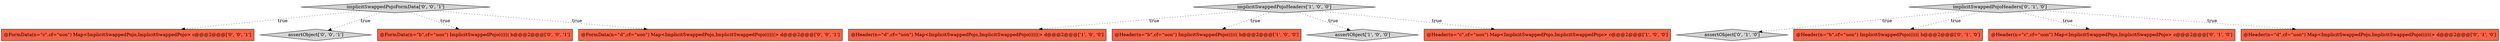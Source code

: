 digraph {
13 [style = filled, label = "@FormData(n=\"c\",cf=\"uon\") Map<ImplicitSwappedPojo,ImplicitSwappedPojo> c@@@2@@@['0', '0', '1']", fillcolor = tomato, shape = box image = "AAA0AAABBB3BBB"];
3 [style = filled, label = "@Header(n=\"d\",cf=\"uon\") Map<ImplicitSwappedPojo,ImplicitSwappedPojo((((((> d@@@2@@@['1', '0', '0']", fillcolor = tomato, shape = box image = "AAA0AAABBB1BBB"];
0 [style = filled, label = "@Header(n=\"b\",cf=\"uon\") ImplicitSwappedPojo(((((( b@@@2@@@['1', '0', '0']", fillcolor = tomato, shape = box image = "AAA0AAABBB1BBB"];
10 [style = filled, label = "assertObject['0', '0', '1']", fillcolor = lightgray, shape = diamond image = "AAA0AAABBB3BBB"];
5 [style = filled, label = "assertObject['0', '1', '0']", fillcolor = lightgray, shape = diamond image = "AAA0AAABBB2BBB"];
4 [style = filled, label = "implicitSwappedPojoHeaders['1', '0', '0']", fillcolor = lightgray, shape = diamond image = "AAA0AAABBB1BBB"];
2 [style = filled, label = "assertObject['1', '0', '0']", fillcolor = lightgray, shape = diamond image = "AAA0AAABBB1BBB"];
6 [style = filled, label = "@Header(n=\"b\",cf=\"uon\") ImplicitSwappedPojo(((((( b@@@2@@@['0', '1', '0']", fillcolor = tomato, shape = box image = "AAA0AAABBB2BBB"];
11 [style = filled, label = "@FormData(n=\"b\",cf=\"uon\") ImplicitSwappedPojo(((((( b@@@2@@@['0', '0', '1']", fillcolor = tomato, shape = box image = "AAA0AAABBB3BBB"];
7 [style = filled, label = "@Header(n=\"c\",cf=\"uon\") Map<ImplicitSwappedPojo,ImplicitSwappedPojo> c@@@2@@@['0', '1', '0']", fillcolor = tomato, shape = box image = "AAA0AAABBB2BBB"];
9 [style = filled, label = "@Header(n=\"d\",cf=\"uon\") Map<ImplicitSwappedPojo,ImplicitSwappedPojo((((((> d@@@2@@@['0', '1', '0']", fillcolor = tomato, shape = box image = "AAA0AAABBB2BBB"];
12 [style = filled, label = "@FormData(n=\"d\",cf=\"uon\") Map<ImplicitSwappedPojo,ImplicitSwappedPojo((((((> d@@@2@@@['0', '0', '1']", fillcolor = tomato, shape = box image = "AAA0AAABBB3BBB"];
1 [style = filled, label = "@Header(n=\"c\",cf=\"uon\") Map<ImplicitSwappedPojo,ImplicitSwappedPojo> c@@@2@@@['1', '0', '0']", fillcolor = tomato, shape = box image = "AAA0AAABBB1BBB"];
14 [style = filled, label = "implicitSwappedPojoFormData['0', '0', '1']", fillcolor = lightgray, shape = diamond image = "AAA0AAABBB3BBB"];
8 [style = filled, label = "implicitSwappedPojoHeaders['0', '1', '0']", fillcolor = lightgray, shape = diamond image = "AAA0AAABBB2BBB"];
14->11 [style = dotted, label="true"];
8->7 [style = dotted, label="true"];
4->3 [style = dotted, label="true"];
8->9 [style = dotted, label="true"];
8->6 [style = dotted, label="true"];
14->12 [style = dotted, label="true"];
8->5 [style = dotted, label="true"];
4->1 [style = dotted, label="true"];
14->10 [style = dotted, label="true"];
4->2 [style = dotted, label="true"];
14->13 [style = dotted, label="true"];
4->0 [style = dotted, label="true"];
}
